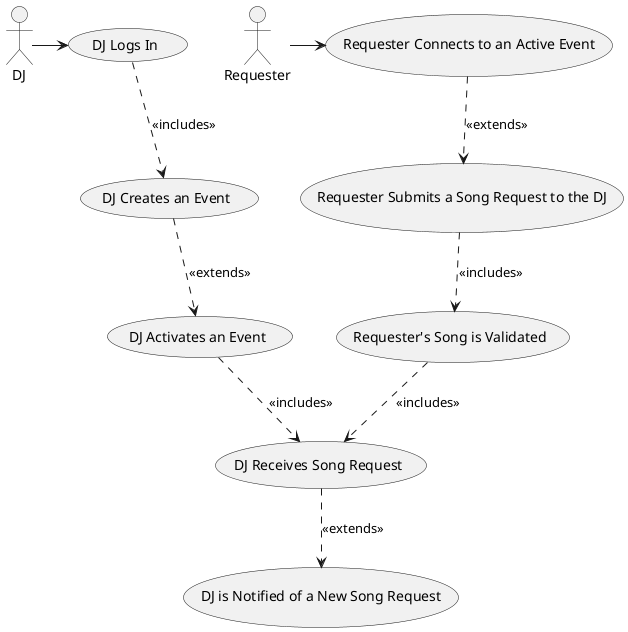 @startuml
:DJ: as DJ
:Requester: as R
(DJ Logs In) as Login
(DJ Creates an Event) as Create
(DJ Activates an Event) as Activate
(DJ Receives Song Request) as Receive
(Requester Connects to an Active Event) as Connects
(Requester Submits a Song Request to the DJ) as Submits
(Requester's Song is Validated) as Validated
(DJ is Notified of a New Song Request) as Notified

DJ -> Login
Login ..> Create: <<includes>>
Create ..> Activate: <<extends>>
Activate ..> Receive: <<includes>>
Receive ..> Notified: <<extends>>

R -> Connects
Connects ..> Submits: <<extends>>
Submits ..> Validated: <<includes>>
Validated ..> Receive: <<includes>>

@enduml